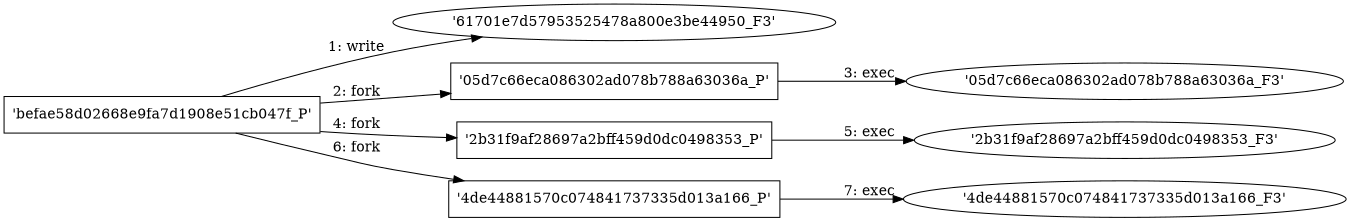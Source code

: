 digraph "D:\Learning\Paper\apt\基于CTI的攻击预警\Dataset\攻击图\ASGfromALLCTI\Vulnerability Spotlight Information Disclosure Vulnerability in Lexmark Perceptive Document Filters.dot" {
rankdir="LR"
size="9"
fixedsize="false"
splines="true"
nodesep=0.3
ranksep=0
fontsize=10
overlap="scalexy"
engine= "neato"
	"'61701e7d57953525478a800e3be44950_F3'" [node_type=file shape=ellipse]
	"'befae58d02668e9fa7d1908e51cb047f_P'" [node_type=Process shape=box]
	"'befae58d02668e9fa7d1908e51cb047f_P'" -> "'61701e7d57953525478a800e3be44950_F3'" [label="1: write"]
	"'befae58d02668e9fa7d1908e51cb047f_P'" [node_type=Process shape=box]
	"'05d7c66eca086302ad078b788a63036a_P'" [node_type=Process shape=box]
	"'befae58d02668e9fa7d1908e51cb047f_P'" -> "'05d7c66eca086302ad078b788a63036a_P'" [label="2: fork"]
	"'05d7c66eca086302ad078b788a63036a_P'" [node_type=Process shape=box]
	"'05d7c66eca086302ad078b788a63036a_F3'" [node_type=File shape=ellipse]
	"'05d7c66eca086302ad078b788a63036a_P'" -> "'05d7c66eca086302ad078b788a63036a_F3'" [label="3: exec"]
	"'befae58d02668e9fa7d1908e51cb047f_P'" [node_type=Process shape=box]
	"'2b31f9af28697a2bff459d0dc0498353_P'" [node_type=Process shape=box]
	"'befae58d02668e9fa7d1908e51cb047f_P'" -> "'2b31f9af28697a2bff459d0dc0498353_P'" [label="4: fork"]
	"'2b31f9af28697a2bff459d0dc0498353_P'" [node_type=Process shape=box]
	"'2b31f9af28697a2bff459d0dc0498353_F3'" [node_type=File shape=ellipse]
	"'2b31f9af28697a2bff459d0dc0498353_P'" -> "'2b31f9af28697a2bff459d0dc0498353_F3'" [label="5: exec"]
	"'befae58d02668e9fa7d1908e51cb047f_P'" [node_type=Process shape=box]
	"'4de44881570c074841737335d013a166_P'" [node_type=Process shape=box]
	"'befae58d02668e9fa7d1908e51cb047f_P'" -> "'4de44881570c074841737335d013a166_P'" [label="6: fork"]
	"'4de44881570c074841737335d013a166_P'" [node_type=Process shape=box]
	"'4de44881570c074841737335d013a166_F3'" [node_type=File shape=ellipse]
	"'4de44881570c074841737335d013a166_P'" -> "'4de44881570c074841737335d013a166_F3'" [label="7: exec"]
}
